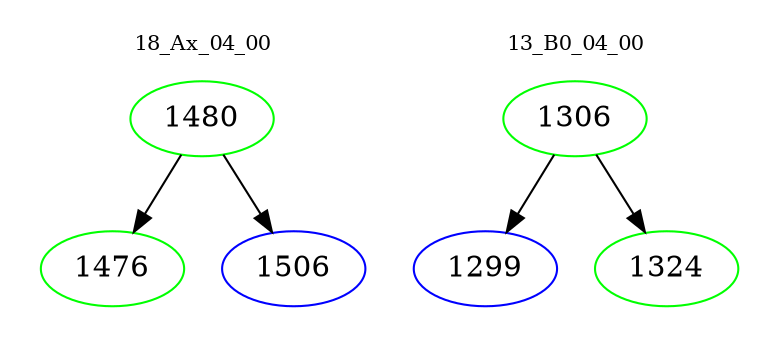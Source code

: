 digraph{
subgraph cluster_0 {
color = white
label = "18_Ax_04_00";
fontsize=10;
T0_1480 [label="1480", color="green"]
T0_1480 -> T0_1476 [color="black"]
T0_1476 [label="1476", color="green"]
T0_1480 -> T0_1506 [color="black"]
T0_1506 [label="1506", color="blue"]
}
subgraph cluster_1 {
color = white
label = "13_B0_04_00";
fontsize=10;
T1_1306 [label="1306", color="green"]
T1_1306 -> T1_1299 [color="black"]
T1_1299 [label="1299", color="blue"]
T1_1306 -> T1_1324 [color="black"]
T1_1324 [label="1324", color="green"]
}
}
